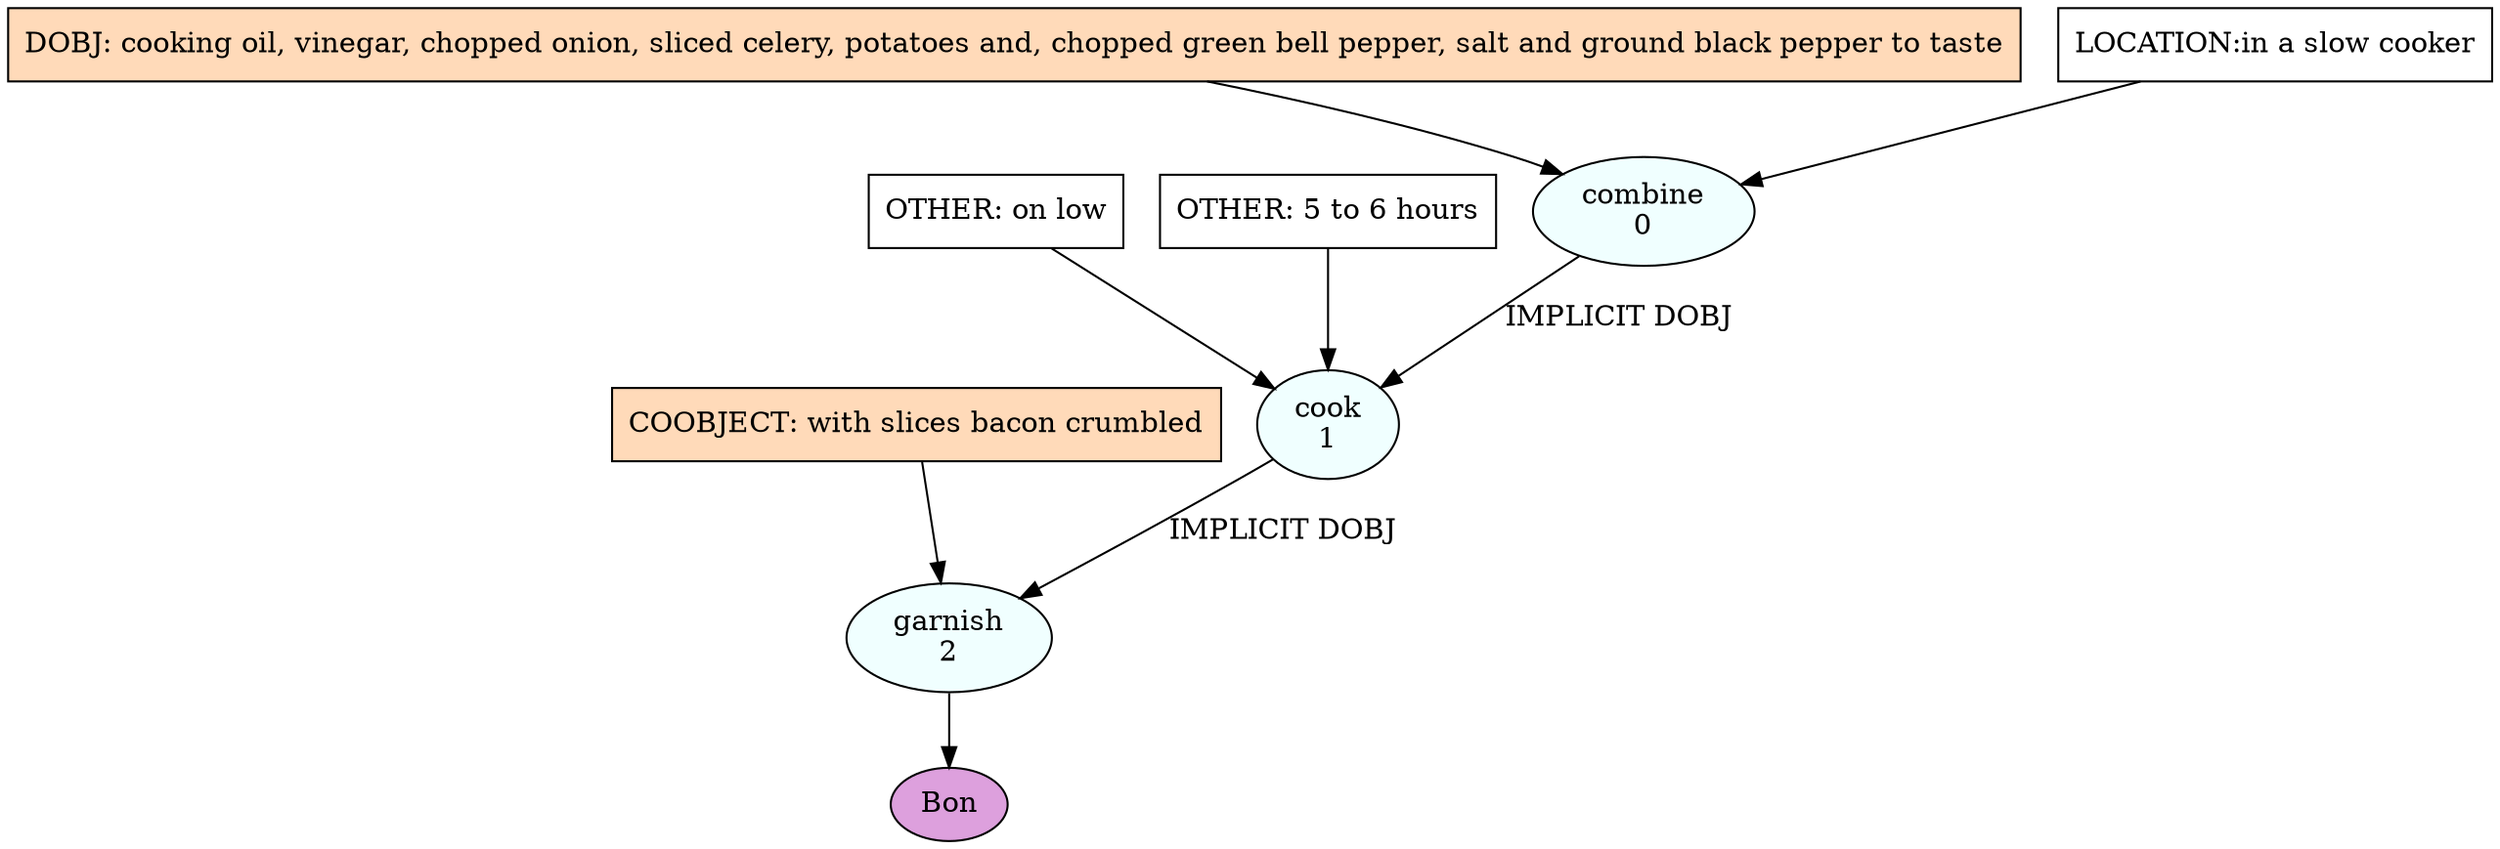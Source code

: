 digraph recipe {
E0[label="combine
0", shape=oval, style=filled, fillcolor=azure]
E1[label="cook
1", shape=oval, style=filled, fillcolor=azure]
E2[label="garnish
2", shape=oval, style=filled, fillcolor=azure]
D0[label="DOBJ: cooking oil, vinegar, chopped onion, sliced celery, potatoes and, chopped green bell pepper, salt and ground black pepper to taste", shape=box, style=filled, fillcolor=peachpuff]
D0 -> E0
P0_0[label="LOCATION:in a slow cooker", shape=box, style=filled, fillcolor=white]
P0_0 -> E0
E0 -> E1 [label="IMPLICIT DOBJ"]
O1_0_0[label="OTHER: on low", shape=box, style=filled, fillcolor=white]
O1_0_0 -> E1
O1_1_0[label="OTHER: 5 to 6 hours", shape=box, style=filled, fillcolor=white]
O1_1_0 -> E1
E1 -> E2 [label="IMPLICIT DOBJ"]
P2_0_ing[label="COOBJECT: with slices bacon crumbled", shape=box, style=filled, fillcolor=peachpuff]
P2_0_ing -> E2
EOR[label="Bon", shape=oval, style=filled, fillcolor=plum]
E2 -> EOR
}
